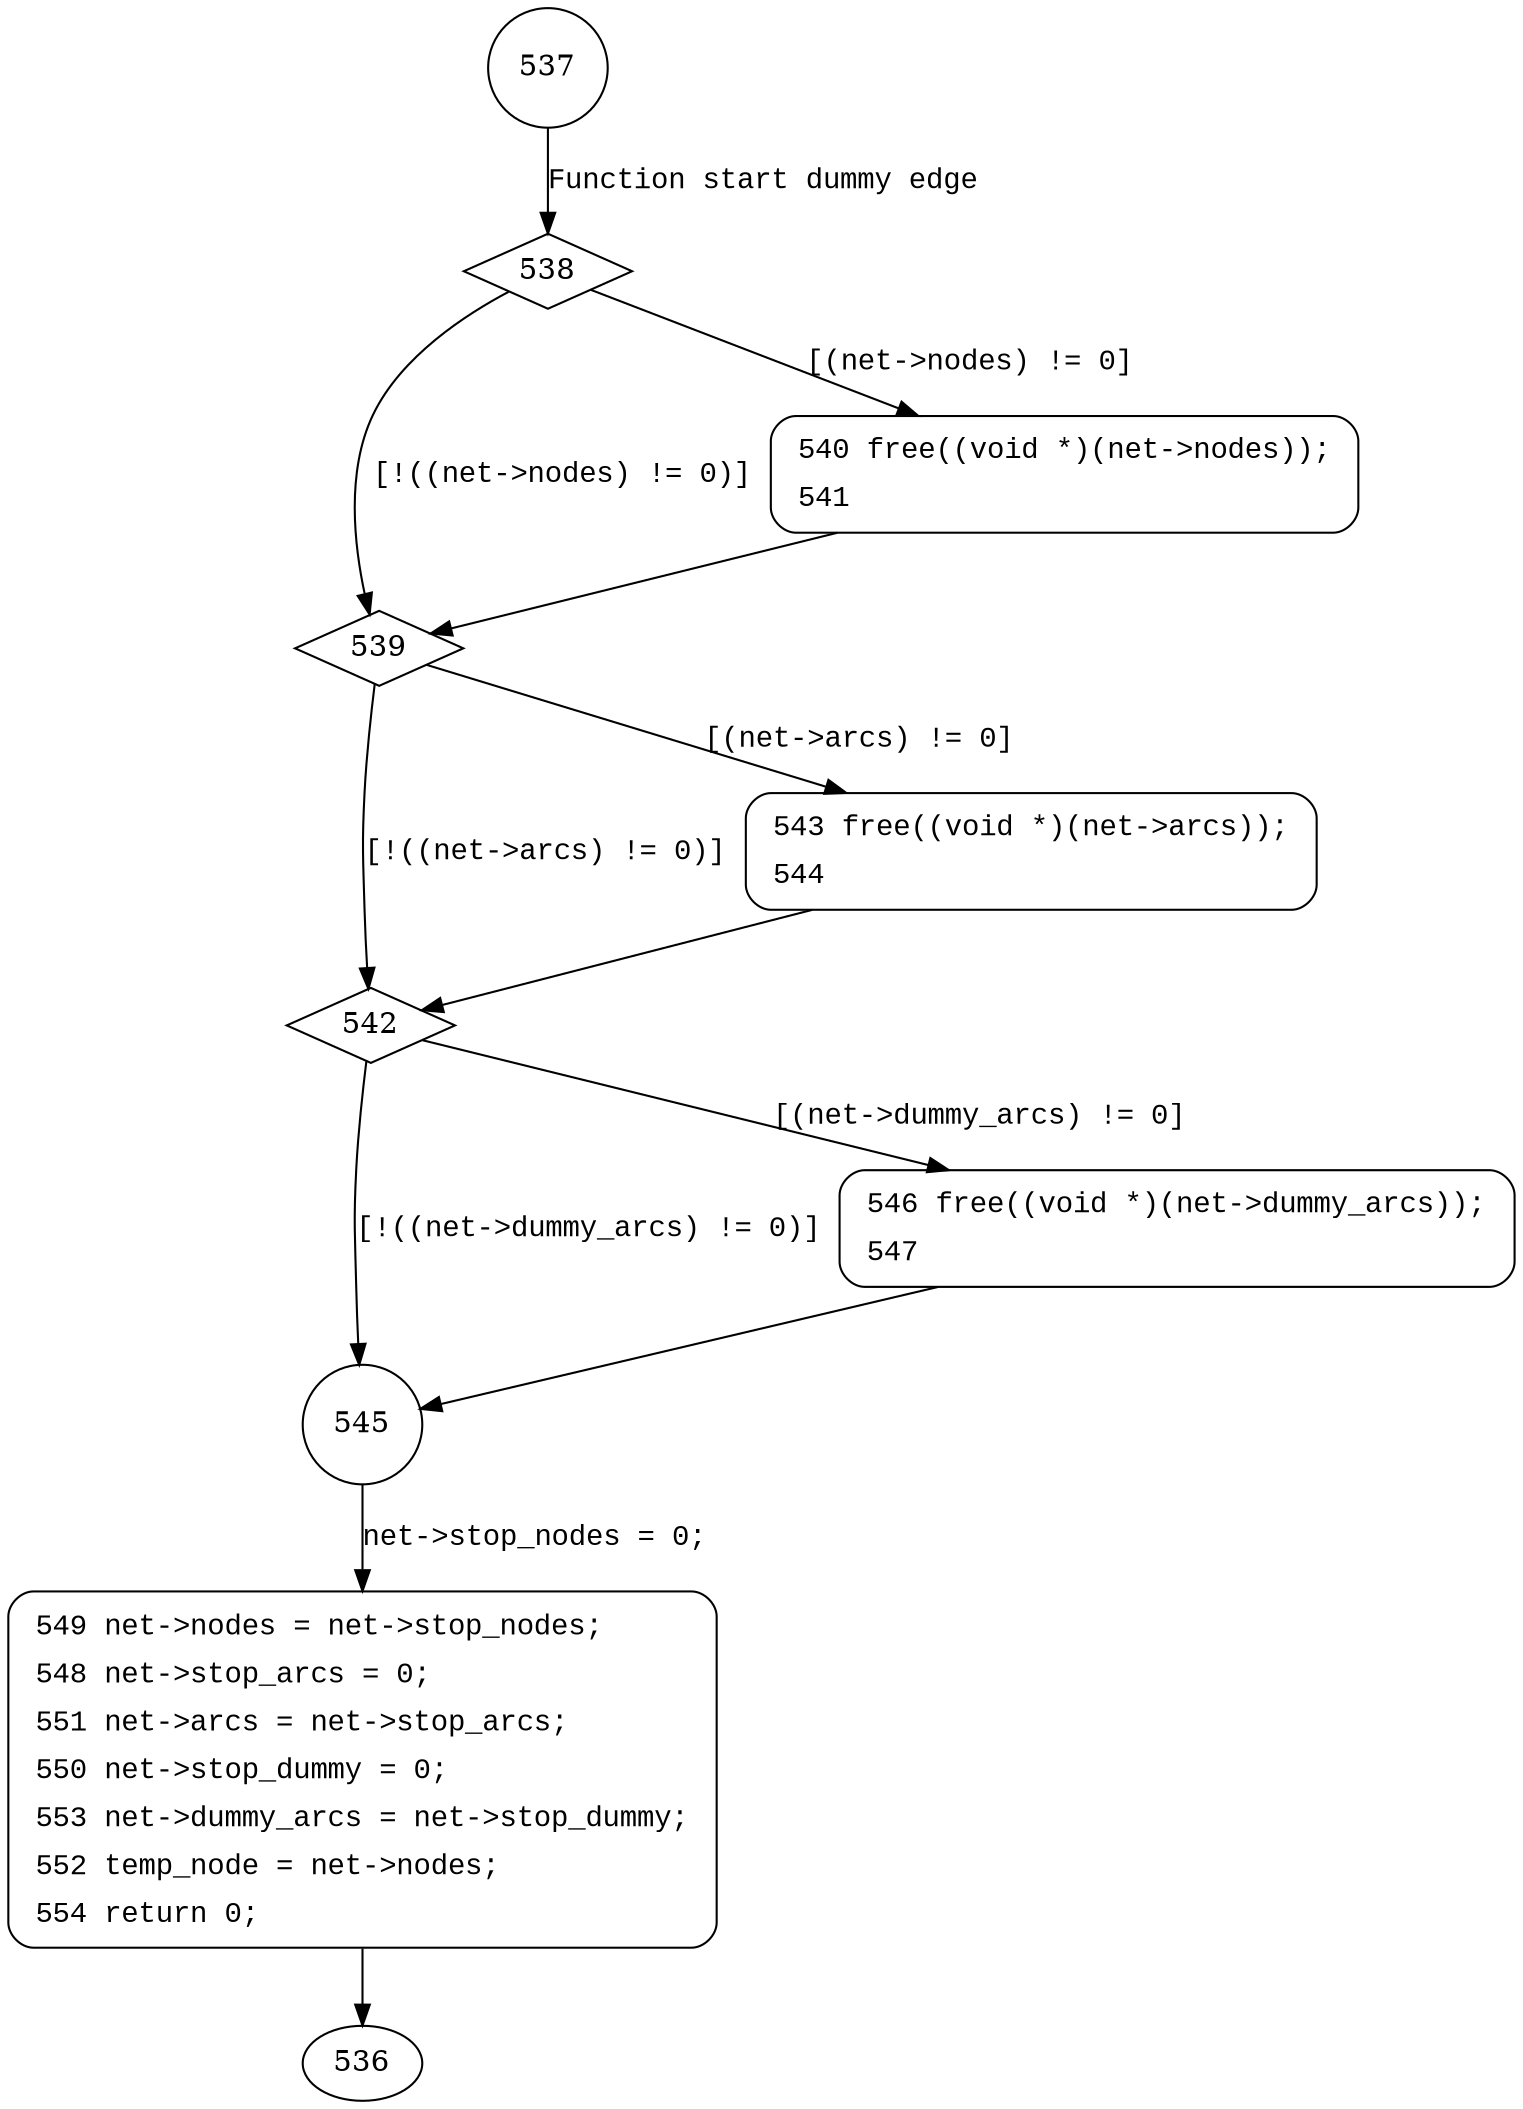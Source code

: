 digraph getfree {
537 [shape="circle"]
538 [shape="diamond"]
539 [shape="diamond"]
540 [shape="circle"]
542 [shape="diamond"]
543 [shape="circle"]
545 [shape="circle"]
546 [shape="circle"]
549 [shape="circle"]
540 [style="filled,bold" penwidth="1" fillcolor="white" fontname="Courier New" shape="Mrecord" label=<<table border="0" cellborder="0" cellpadding="3" bgcolor="white"><tr><td align="right">540</td><td align="left">free((void *)(net-&gt;nodes));</td></tr><tr><td align="right">541</td><td align="left"></td></tr></table>>]
540 -> 539[label=""]
543 [style="filled,bold" penwidth="1" fillcolor="white" fontname="Courier New" shape="Mrecord" label=<<table border="0" cellborder="0" cellpadding="3" bgcolor="white"><tr><td align="right">543</td><td align="left">free((void *)(net-&gt;arcs));</td></tr><tr><td align="right">544</td><td align="left"></td></tr></table>>]
543 -> 542[label=""]
546 [style="filled,bold" penwidth="1" fillcolor="white" fontname="Courier New" shape="Mrecord" label=<<table border="0" cellborder="0" cellpadding="3" bgcolor="white"><tr><td align="right">546</td><td align="left">free((void *)(net-&gt;dummy_arcs));</td></tr><tr><td align="right">547</td><td align="left"></td></tr></table>>]
546 -> 545[label=""]
549 [style="filled,bold" penwidth="1" fillcolor="white" fontname="Courier New" shape="Mrecord" label=<<table border="0" cellborder="0" cellpadding="3" bgcolor="white"><tr><td align="right">549</td><td align="left">net-&gt;nodes = net-&gt;stop_nodes;</td></tr><tr><td align="right">548</td><td align="left">net-&gt;stop_arcs = 0;</td></tr><tr><td align="right">551</td><td align="left">net-&gt;arcs = net-&gt;stop_arcs;</td></tr><tr><td align="right">550</td><td align="left">net-&gt;stop_dummy = 0;</td></tr><tr><td align="right">553</td><td align="left">net-&gt;dummy_arcs = net-&gt;stop_dummy;</td></tr><tr><td align="right">552</td><td align="left">temp_node = net-&gt;nodes;</td></tr><tr><td align="right">554</td><td align="left">return 0;</td></tr></table>>]
549 -> 536[label=""]
537 -> 538 [label="Function start dummy edge" fontname="Courier New"]
538 -> 539 [label="[!((net->nodes) != 0)]" fontname="Courier New"]
538 -> 540 [label="[(net->nodes) != 0]" fontname="Courier New"]
539 -> 542 [label="[!((net->arcs) != 0)]" fontname="Courier New"]
539 -> 543 [label="[(net->arcs) != 0]" fontname="Courier New"]
542 -> 545 [label="[!((net->dummy_arcs) != 0)]" fontname="Courier New"]
542 -> 546 [label="[(net->dummy_arcs) != 0]" fontname="Courier New"]
545 -> 549 [label="net->stop_nodes = 0;" fontname="Courier New"]
}